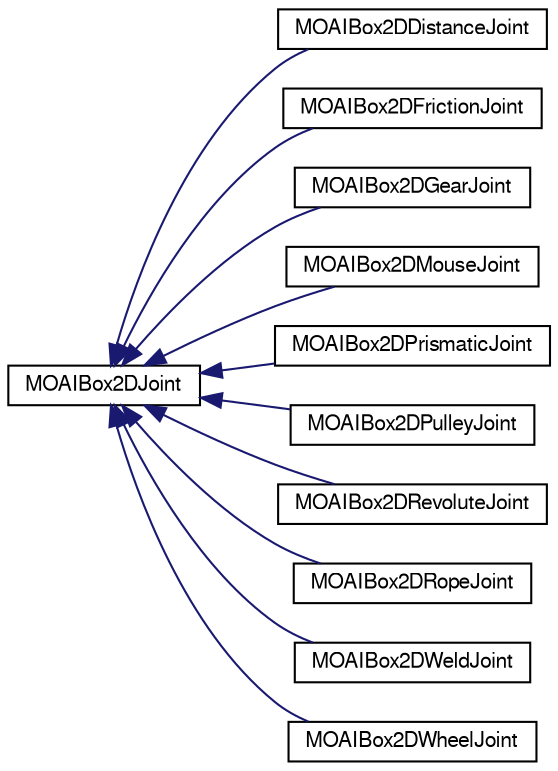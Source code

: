 digraph G
{
  edge [fontname="FreeSans",fontsize="10",labelfontname="FreeSans",labelfontsize="10"];
  node [fontname="FreeSans",fontsize="10",shape=record];
  rankdir=LR;
  Node1 [label="MOAIBox2DJoint",height=0.2,width=0.4,color="black", fillcolor="white", style="filled",URL="$class_m_o_a_i_box2_d_joint.html",tooltip="Box2D joint."];
  Node1 -> Node2 [dir=back,color="midnightblue",fontsize="10",style="solid",fontname="FreeSans"];
  Node2 [label="MOAIBox2DDistanceJoint",height=0.2,width=0.4,color="black", fillcolor="white", style="filled",URL="$class_m_o_a_i_box2_d_distance_joint.html",tooltip="Box2D distance joint."];
  Node1 -> Node3 [dir=back,color="midnightblue",fontsize="10",style="solid",fontname="FreeSans"];
  Node3 [label="MOAIBox2DFrictionJoint",height=0.2,width=0.4,color="black", fillcolor="white", style="filled",URL="$class_m_o_a_i_box2_d_friction_joint.html",tooltip="Box2D friction joint."];
  Node1 -> Node4 [dir=back,color="midnightblue",fontsize="10",style="solid",fontname="FreeSans"];
  Node4 [label="MOAIBox2DGearJoint",height=0.2,width=0.4,color="black", fillcolor="white", style="filled",URL="$class_m_o_a_i_box2_d_gear_joint.html",tooltip="Box2D gear joint."];
  Node1 -> Node5 [dir=back,color="midnightblue",fontsize="10",style="solid",fontname="FreeSans"];
  Node5 [label="MOAIBox2DMouseJoint",height=0.2,width=0.4,color="black", fillcolor="white", style="filled",URL="$class_m_o_a_i_box2_d_mouse_joint.html",tooltip="Box2D &#39;mouse&#39; joint."];
  Node1 -> Node6 [dir=back,color="midnightblue",fontsize="10",style="solid",fontname="FreeSans"];
  Node6 [label="MOAIBox2DPrismaticJoint",height=0.2,width=0.4,color="black", fillcolor="white", style="filled",URL="$class_m_o_a_i_box2_d_prismatic_joint.html",tooltip="Box2D prismatic joint."];
  Node1 -> Node7 [dir=back,color="midnightblue",fontsize="10",style="solid",fontname="FreeSans"];
  Node7 [label="MOAIBox2DPulleyJoint",height=0.2,width=0.4,color="black", fillcolor="white", style="filled",URL="$class_m_o_a_i_box2_d_pulley_joint.html",tooltip="Box2D pulley joint."];
  Node1 -> Node8 [dir=back,color="midnightblue",fontsize="10",style="solid",fontname="FreeSans"];
  Node8 [label="MOAIBox2DRevoluteJoint",height=0.2,width=0.4,color="black", fillcolor="white", style="filled",URL="$class_m_o_a_i_box2_d_revolute_joint.html",tooltip="Box2D revolute joint."];
  Node1 -> Node9 [dir=back,color="midnightblue",fontsize="10",style="solid",fontname="FreeSans"];
  Node9 [label="MOAIBox2DRopeJoint",height=0.2,width=0.4,color="black", fillcolor="white", style="filled",URL="$class_m_o_a_i_box2_d_rope_joint.html",tooltip="Box2D weld joint."];
  Node1 -> Node10 [dir=back,color="midnightblue",fontsize="10",style="solid",fontname="FreeSans"];
  Node10 [label="MOAIBox2DWeldJoint",height=0.2,width=0.4,color="black", fillcolor="white", style="filled",URL="$class_m_o_a_i_box2_d_weld_joint.html",tooltip="Box2D weld joint."];
  Node1 -> Node11 [dir=back,color="midnightblue",fontsize="10",style="solid",fontname="FreeSans"];
  Node11 [label="MOAIBox2DWheelJoint",height=0.2,width=0.4,color="black", fillcolor="white", style="filled",URL="$class_m_o_a_i_box2_d_wheel_joint.html",tooltip="Box2D weld joint."];
}
